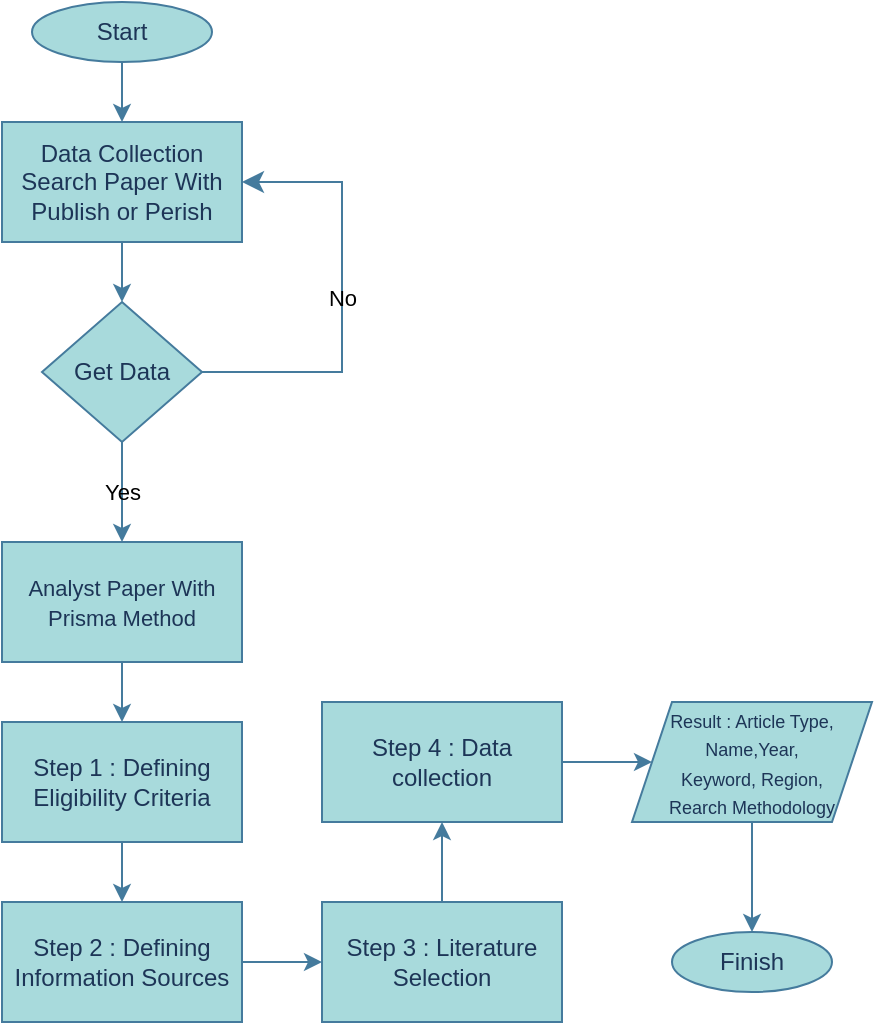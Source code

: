 <mxfile version="20.8.10" type="github">
  <diagram id="JR_F6HmcVY9lUkStWmIO" name="Page-1">
    <mxGraphModel dx="880" dy="470" grid="1" gridSize="10" guides="1" tooltips="1" connect="1" arrows="1" fold="1" page="1" pageScale="1" pageWidth="1169" pageHeight="827" math="0" shadow="0">
      <root>
        <mxCell id="0" />
        <mxCell id="1" parent="0" />
        <mxCell id="i72SBvzSJJMvw3akRcvv-4" value="" style="edgeStyle=orthogonalEdgeStyle;rounded=0;orthogonalLoop=1;jettySize=auto;html=1;labelBackgroundColor=none;strokeColor=#457B9D;fontColor=default;" edge="1" parent="1" source="9x-lMi8Y2mgQQTu_pZcD-2" target="i72SBvzSJJMvw3akRcvv-3">
          <mxGeometry relative="1" as="geometry" />
        </mxCell>
        <mxCell id="9x-lMi8Y2mgQQTu_pZcD-2" value="Start" style="ellipse;whiteSpace=wrap;html=1;labelBackgroundColor=none;fillColor=#A8DADC;strokeColor=#457B9D;fontColor=#1D3557;" parent="1" vertex="1">
          <mxGeometry x="255" y="100" width="90" height="30" as="geometry" />
        </mxCell>
        <mxCell id="i72SBvzSJJMvw3akRcvv-6" value="" style="edgeStyle=orthogonalEdgeStyle;rounded=0;orthogonalLoop=1;jettySize=auto;html=1;labelBackgroundColor=none;strokeColor=#457B9D;fontColor=default;" edge="1" parent="1" source="i72SBvzSJJMvw3akRcvv-3" target="i72SBvzSJJMvw3akRcvv-5">
          <mxGeometry relative="1" as="geometry" />
        </mxCell>
        <mxCell id="i72SBvzSJJMvw3akRcvv-3" value="&lt;div&gt;Data Collection&lt;/div&gt;&lt;div&gt;Search Paper With Publish or Perish&lt;br&gt;&lt;/div&gt;" style="whiteSpace=wrap;html=1;labelBackgroundColor=none;fillColor=#A8DADC;strokeColor=#457B9D;fontColor=#1D3557;" vertex="1" parent="1">
          <mxGeometry x="240" y="160" width="120" height="60" as="geometry" />
        </mxCell>
        <mxCell id="i72SBvzSJJMvw3akRcvv-11" value="Yes" style="edgeStyle=orthogonalEdgeStyle;rounded=0;orthogonalLoop=1;jettySize=auto;html=1;labelBackgroundColor=none;strokeColor=#457B9D;fontColor=default;" edge="1" parent="1" source="i72SBvzSJJMvw3akRcvv-5" target="i72SBvzSJJMvw3akRcvv-10">
          <mxGeometry relative="1" as="geometry" />
        </mxCell>
        <mxCell id="i72SBvzSJJMvw3akRcvv-5" value="Get Data" style="rhombus;whiteSpace=wrap;html=1;labelBackgroundColor=none;fillColor=#A8DADC;strokeColor=#457B9D;fontColor=#1D3557;" vertex="1" parent="1">
          <mxGeometry x="260" y="250" width="80" height="70" as="geometry" />
        </mxCell>
        <mxCell id="i72SBvzSJJMvw3akRcvv-9" value="No" style="edgeStyle=elbowEdgeStyle;elbow=vertical;endArrow=classic;html=1;curved=0;rounded=0;endSize=8;startSize=8;exitX=1;exitY=0.5;exitDx=0;exitDy=0;entryX=1;entryY=0.5;entryDx=0;entryDy=0;labelBackgroundColor=none;strokeColor=#457B9D;fontColor=default;" edge="1" parent="1" source="i72SBvzSJJMvw3akRcvv-5" target="i72SBvzSJJMvw3akRcvv-3">
          <mxGeometry width="50" height="50" relative="1" as="geometry">
            <mxPoint x="330" y="260" as="sourcePoint" />
            <mxPoint x="380" y="210" as="targetPoint" />
            <Array as="points">
              <mxPoint x="410" y="240" />
            </Array>
          </mxGeometry>
        </mxCell>
        <mxCell id="i72SBvzSJJMvw3akRcvv-13" value="" style="edgeStyle=orthogonalEdgeStyle;rounded=0;orthogonalLoop=1;jettySize=auto;html=1;fontSize=11;labelBackgroundColor=none;strokeColor=#457B9D;fontColor=default;" edge="1" parent="1" source="i72SBvzSJJMvw3akRcvv-10" target="i72SBvzSJJMvw3akRcvv-12">
          <mxGeometry relative="1" as="geometry" />
        </mxCell>
        <mxCell id="i72SBvzSJJMvw3akRcvv-10" value="&lt;font style=&quot;font-size: 11px;&quot;&gt;Analyst Paper With Prisma Method&lt;/font&gt;" style="whiteSpace=wrap;html=1;labelBackgroundColor=none;fillColor=#A8DADC;strokeColor=#457B9D;fontColor=#1D3557;" vertex="1" parent="1">
          <mxGeometry x="240" y="370" width="120" height="60" as="geometry" />
        </mxCell>
        <mxCell id="i72SBvzSJJMvw3akRcvv-15" value="" style="edgeStyle=orthogonalEdgeStyle;rounded=0;orthogonalLoop=1;jettySize=auto;html=1;fontSize=11;labelBackgroundColor=none;strokeColor=#457B9D;fontColor=default;" edge="1" parent="1" source="i72SBvzSJJMvw3akRcvv-12" target="i72SBvzSJJMvw3akRcvv-14">
          <mxGeometry relative="1" as="geometry" />
        </mxCell>
        <mxCell id="i72SBvzSJJMvw3akRcvv-12" value="Step 1 : Defining Eligibility Criteria" style="whiteSpace=wrap;html=1;labelBackgroundColor=none;fillColor=#A8DADC;strokeColor=#457B9D;fontColor=#1D3557;" vertex="1" parent="1">
          <mxGeometry x="240" y="460" width="120" height="60" as="geometry" />
        </mxCell>
        <mxCell id="i72SBvzSJJMvw3akRcvv-17" value="" style="edgeStyle=orthogonalEdgeStyle;rounded=0;orthogonalLoop=1;jettySize=auto;html=1;fontSize=11;labelBackgroundColor=none;strokeColor=#457B9D;fontColor=default;" edge="1" parent="1" source="i72SBvzSJJMvw3akRcvv-14" target="i72SBvzSJJMvw3akRcvv-16">
          <mxGeometry relative="1" as="geometry" />
        </mxCell>
        <mxCell id="i72SBvzSJJMvw3akRcvv-14" value="Step 2 : Defining Information Sources" style="whiteSpace=wrap;html=1;labelBackgroundColor=none;fillColor=#A8DADC;strokeColor=#457B9D;fontColor=#1D3557;" vertex="1" parent="1">
          <mxGeometry x="240" y="550" width="120" height="60" as="geometry" />
        </mxCell>
        <mxCell id="i72SBvzSJJMvw3akRcvv-19" value="" style="edgeStyle=orthogonalEdgeStyle;rounded=0;orthogonalLoop=1;jettySize=auto;html=1;fontSize=11;labelBackgroundColor=none;strokeColor=#457B9D;fontColor=default;" edge="1" parent="1" source="i72SBvzSJJMvw3akRcvv-16" target="i72SBvzSJJMvw3akRcvv-18">
          <mxGeometry relative="1" as="geometry" />
        </mxCell>
        <mxCell id="i72SBvzSJJMvw3akRcvv-16" value="Step 3 : Literature Selection" style="whiteSpace=wrap;html=1;labelBackgroundColor=none;fillColor=#A8DADC;strokeColor=#457B9D;fontColor=#1D3557;" vertex="1" parent="1">
          <mxGeometry x="400" y="550" width="120" height="60" as="geometry" />
        </mxCell>
        <mxCell id="i72SBvzSJJMvw3akRcvv-23" value="" style="edgeStyle=orthogonalEdgeStyle;rounded=0;orthogonalLoop=1;jettySize=auto;html=1;fontSize=11;labelBackgroundColor=none;strokeColor=#457B9D;fontColor=default;" edge="1" parent="1" source="i72SBvzSJJMvw3akRcvv-18" target="i72SBvzSJJMvw3akRcvv-22">
          <mxGeometry relative="1" as="geometry" />
        </mxCell>
        <mxCell id="i72SBvzSJJMvw3akRcvv-18" value="Step 4 : Data collection" style="whiteSpace=wrap;html=1;labelBackgroundColor=none;fillColor=#A8DADC;strokeColor=#457B9D;fontColor=#1D3557;" vertex="1" parent="1">
          <mxGeometry x="400" y="450" width="120" height="60" as="geometry" />
        </mxCell>
        <mxCell id="i72SBvzSJJMvw3akRcvv-25" value="" style="edgeStyle=orthogonalEdgeStyle;rounded=0;orthogonalLoop=1;jettySize=auto;html=1;fontSize=9;labelBackgroundColor=none;strokeColor=#457B9D;fontColor=default;" edge="1" parent="1" source="i72SBvzSJJMvw3akRcvv-22" target="i72SBvzSJJMvw3akRcvv-24">
          <mxGeometry relative="1" as="geometry" />
        </mxCell>
        <mxCell id="i72SBvzSJJMvw3akRcvv-22" value="&lt;div&gt;&lt;font style=&quot;font-size: 9px;&quot;&gt;Result : Article Type, Name,Year, &lt;br&gt;&lt;/font&gt;&lt;/div&gt;&lt;div&gt;&lt;font style=&quot;font-size: 9px;&quot;&gt;Keyword, Region, &lt;br&gt;&lt;/font&gt;&lt;/div&gt;&lt;div&gt;&lt;font style=&quot;font-size: 9px;&quot;&gt;Rearch Methodology&lt;/font&gt;&lt;/div&gt;" style="shape=parallelogram;perimeter=parallelogramPerimeter;whiteSpace=wrap;html=1;fixedSize=1;labelBackgroundColor=none;fillColor=#A8DADC;strokeColor=#457B9D;fontColor=#1D3557;" vertex="1" parent="1">
          <mxGeometry x="555" y="450" width="120" height="60" as="geometry" />
        </mxCell>
        <mxCell id="i72SBvzSJJMvw3akRcvv-24" value="Finish" style="ellipse;whiteSpace=wrap;html=1;labelBackgroundColor=none;fillColor=#A8DADC;strokeColor=#457B9D;fontColor=#1D3557;" vertex="1" parent="1">
          <mxGeometry x="575" y="565" width="80" height="30" as="geometry" />
        </mxCell>
      </root>
    </mxGraphModel>
  </diagram>
</mxfile>
